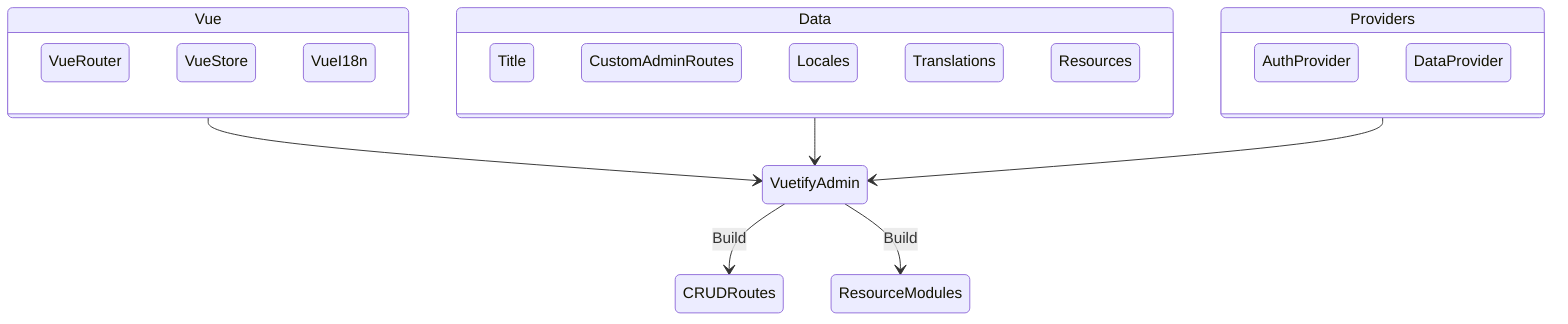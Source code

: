 stateDiagram
  state Vue {
    VueRouter
    VueStore
    VueI18n
  }
  state Data {
    Title
    CustomAdminRoutes
    Locales
    Translations
    Resources
  }
  state Providers {
    AuthProvider
    DataProvider
  }
  Vue --> VuetifyAdmin
  Data --> VuetifyAdmin
  Providers --> VuetifyAdmin
  VuetifyAdmin --> CRUDRoutes: Build
  VuetifyAdmin --> ResourceModules: Build